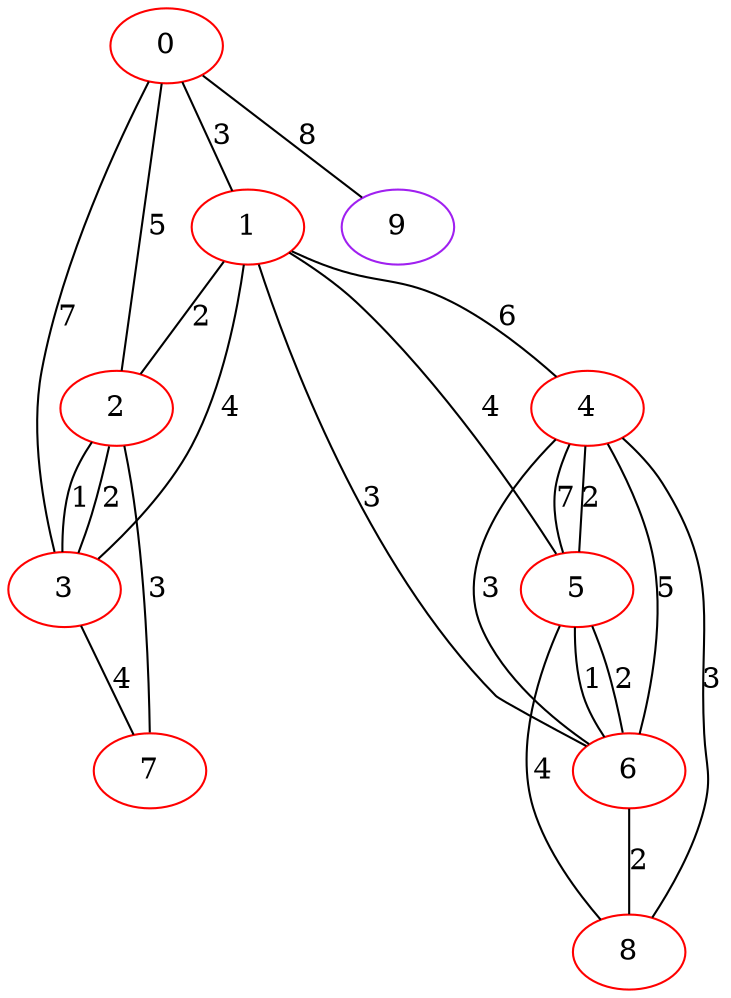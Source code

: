 graph "" {
0 [color=red, weight=1];
1 [color=red, weight=1];
2 [color=red, weight=1];
3 [color=red, weight=1];
4 [color=red, weight=1];
5 [color=red, weight=1];
6 [color=red, weight=1];
7 [color=red, weight=1];
8 [color=red, weight=1];
9 [color=purple, weight=4];
0 -- 1  [key=0, label=3];
0 -- 2  [key=0, label=5];
0 -- 3  [key=0, label=7];
0 -- 9  [key=0, label=8];
1 -- 2  [key=0, label=2];
1 -- 3  [key=0, label=4];
1 -- 4  [key=0, label=6];
1 -- 5  [key=0, label=4];
1 -- 6  [key=0, label=3];
2 -- 3  [key=0, label=1];
2 -- 3  [key=1, label=2];
2 -- 7  [key=0, label=3];
3 -- 7  [key=0, label=4];
4 -- 8  [key=0, label=3];
4 -- 5  [key=0, label=7];
4 -- 5  [key=1, label=2];
4 -- 6  [key=0, label=5];
4 -- 6  [key=1, label=3];
5 -- 8  [key=0, label=4];
5 -- 6  [key=0, label=2];
5 -- 6  [key=1, label=1];
6 -- 8  [key=0, label=2];
}
